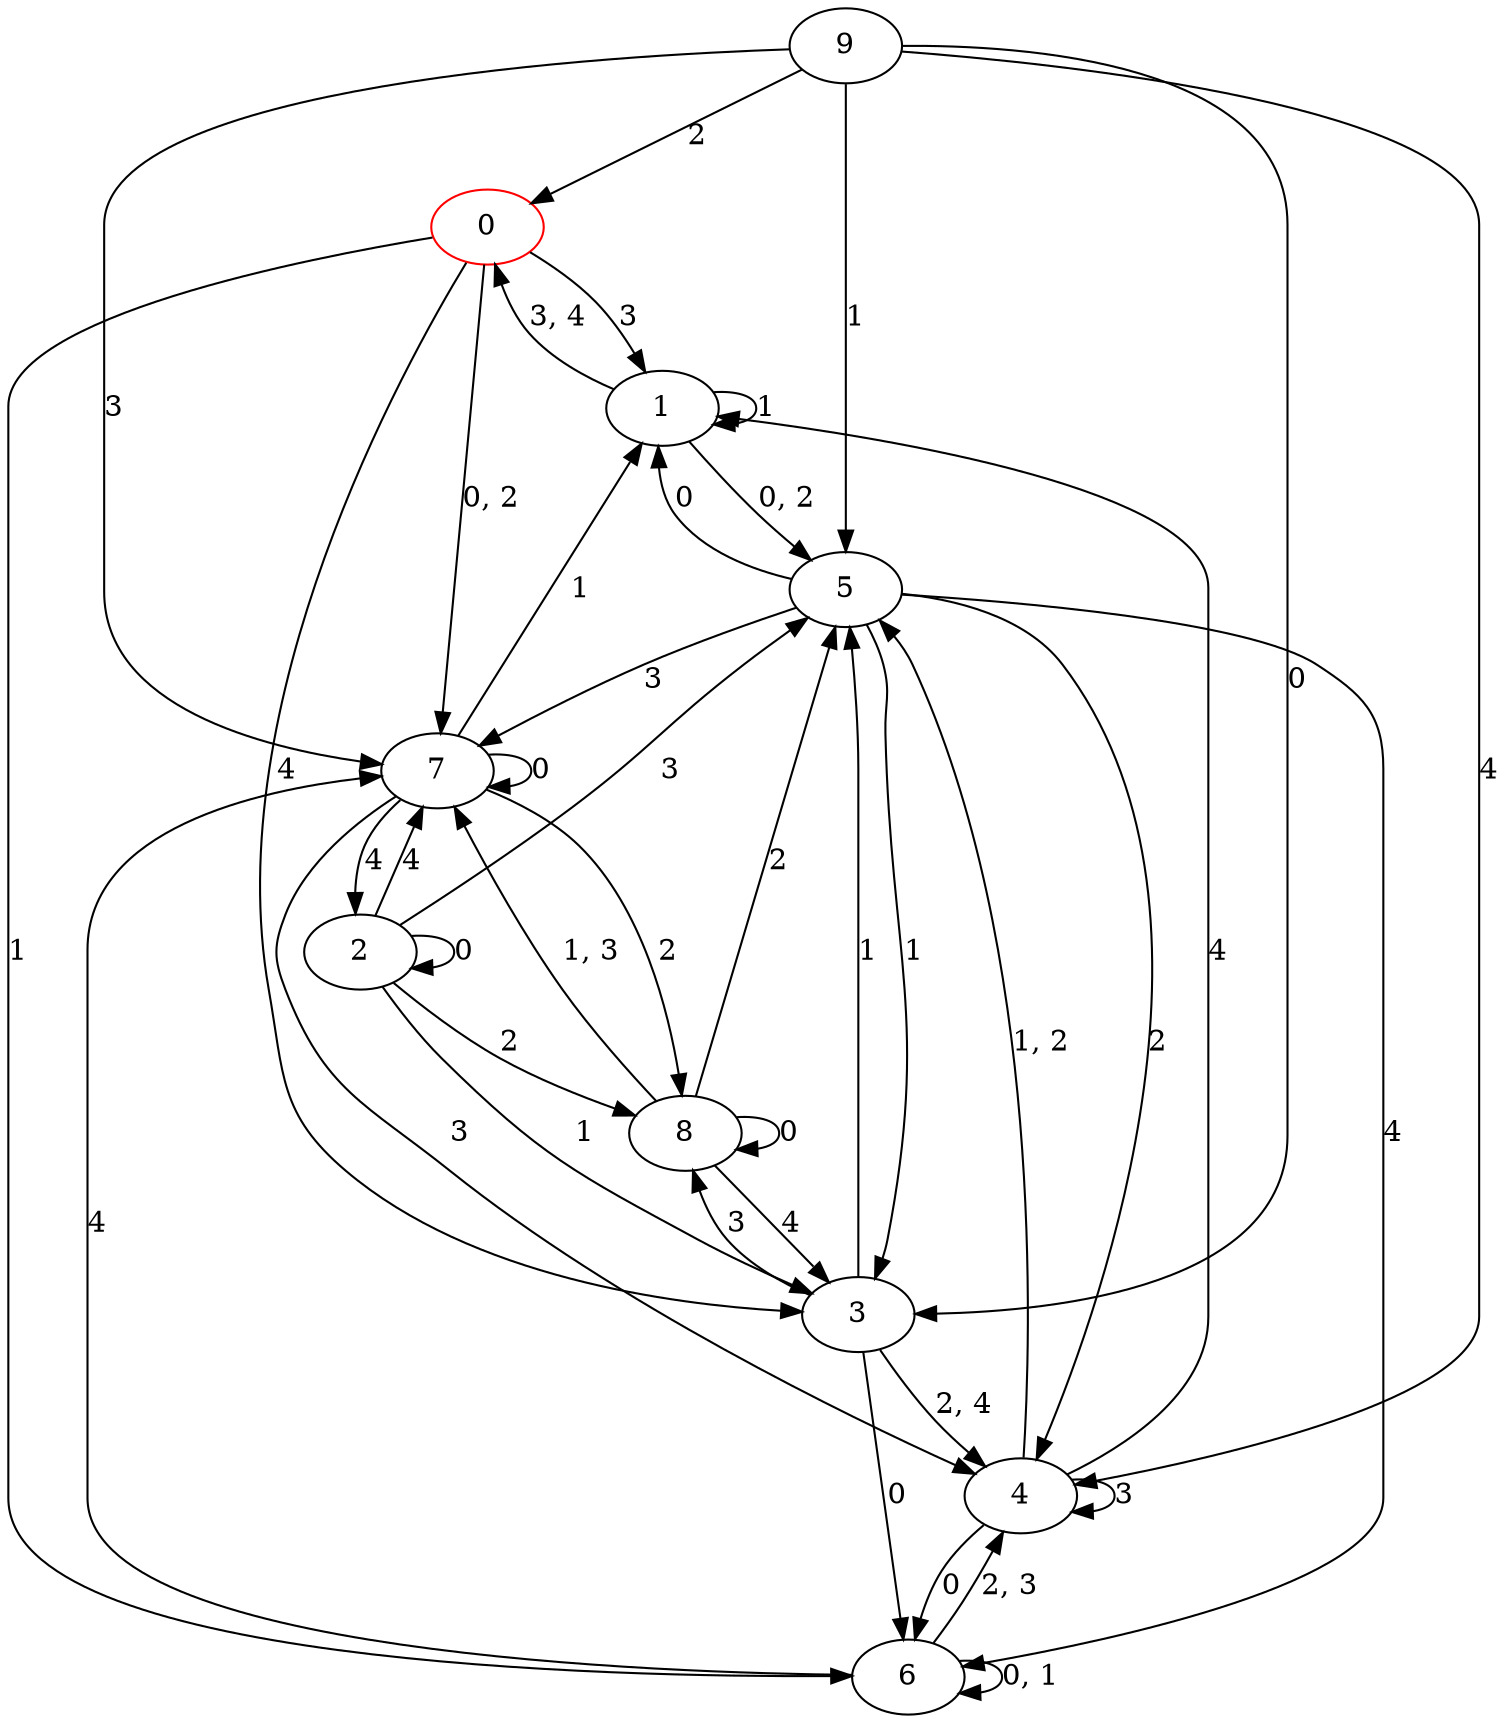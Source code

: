 digraph g {
0 [label= "0"] [color="red"];
1 [label= "1"];
2 [label= "2"];
3 [label= "3"];
4 [label= "4"];
5 [label= "5"];
6 [label= "6"];
7 [label= "7"];
8 [label= "8"];
9 [label= "9"];
0 -> 6[label= "1"];
0 -> 1[label= "3"];
0 -> 3[label= "4"];
1 -> 1[label= "1"];
2 -> 2[label= "0"];
2 -> 3[label= "1"];
2 -> 8[label= "2"];
2 -> 5[label= "3"];
2 -> 7[label= "4"];
3 -> 6[label= "0"];
3 -> 5[label= "1"];
3 -> 8[label= "3"];
4 -> 6[label= "0"];
4 -> 4[label= "3"];
4 -> 1[label= "4"];
5 -> 1[label= "0"];
5 -> 3[label= "1"];
5 -> 4[label= "2"];
5 -> 7[label= "3"];
5 -> 6[label= "4"];
6 -> 7[label= "4"];
7 -> 7[label= "0"];
7 -> 1[label= "1"];
7 -> 8[label= "2"];
7 -> 4[label= "3"];
7 -> 2[label= "4"];
8 -> 8[label= "0"];
8 -> 5[label= "2"];
8 -> 3[label= "4"];
9 -> 3[label= "0"];
9 -> 5[label= "1"];
9 -> 0[label= "2"];
9 -> 7[label= "3"];
9 -> 4[label= "4"];
0 -> 7[label= "0, 2"];
1 -> 5[label= "0, 2"];
1 -> 0[label= "3, 4"];
3 -> 4[label= "2, 4"];
4 -> 5[label= "1, 2"];
6 -> 6[label= "0, 1"];
6 -> 4[label= "2, 3"];
8 -> 7[label= "1, 3"];
}
